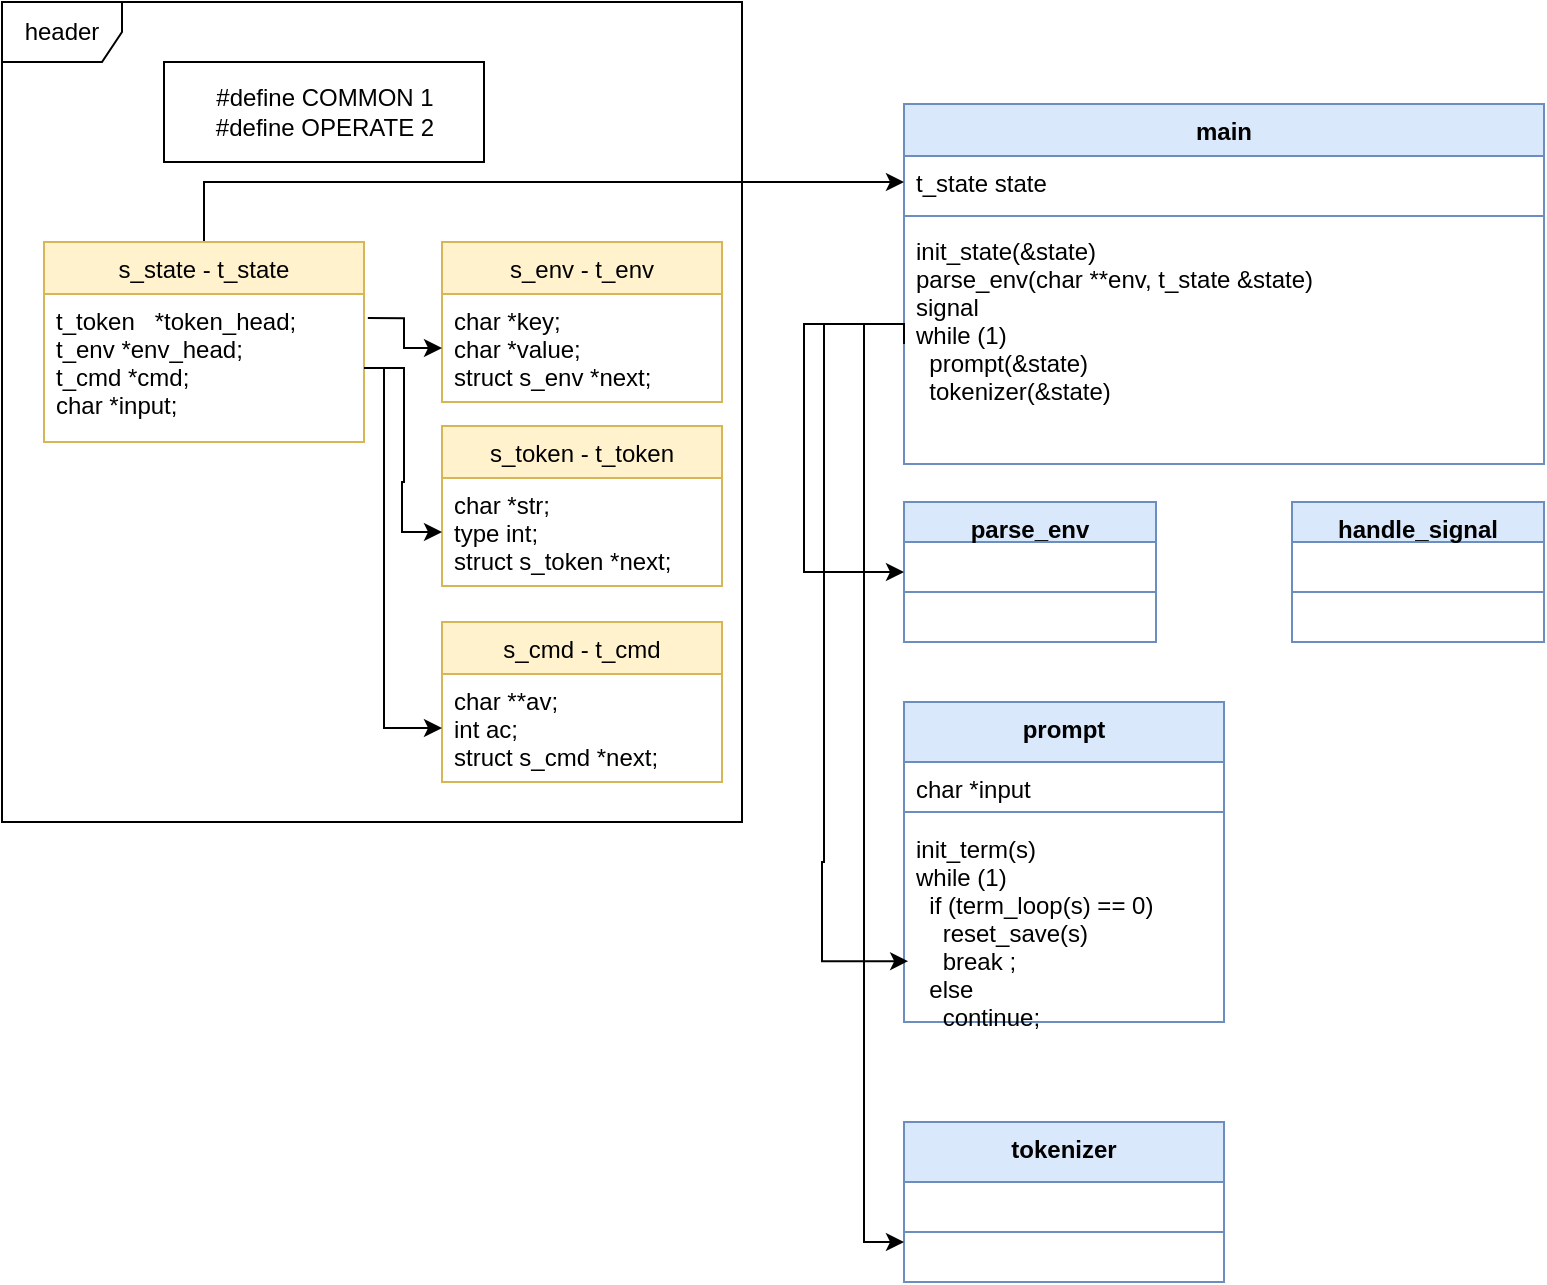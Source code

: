 <mxfile version="14.6.1" type="github">
  <diagram id="vPpmAZyfwJPQhjs65pCP" name="Page-1">
    <mxGraphModel dx="1970" dy="1827" grid="1" gridSize="10" guides="1" tooltips="1" connect="1" arrows="1" fold="1" page="1" pageScale="1" pageWidth="827" pageHeight="1169" math="0" shadow="0">
      <root>
        <mxCell id="0" />
        <mxCell id="1" parent="0" />
        <mxCell id="Ixk2TPtNxIe3ymc7RwaV-39" value="header&lt;br&gt;" style="shape=umlFrame;whiteSpace=wrap;html=1;" parent="1" vertex="1">
          <mxGeometry x="-530" y="-1120" width="370" height="410" as="geometry" />
        </mxCell>
        <mxCell id="Ixk2TPtNxIe3ymc7RwaV-2" value="main" style="swimlane;fontStyle=1;align=center;verticalAlign=top;childLayout=stackLayout;horizontal=1;startSize=26;horizontalStack=0;resizeParent=1;resizeParentMax=0;resizeLast=0;collapsible=1;marginBottom=0;fillColor=#dae8fc;strokeColor=#6c8ebf;" parent="1" vertex="1">
          <mxGeometry x="-79" y="-1069" width="320" height="180" as="geometry" />
        </mxCell>
        <mxCell id="Ixk2TPtNxIe3ymc7RwaV-3" value="t_state state" style="text;strokeColor=none;fillColor=none;align=left;verticalAlign=top;spacingLeft=4;spacingRight=4;overflow=hidden;rotatable=0;points=[[0,0.5],[1,0.5]];portConstraint=eastwest;" parent="Ixk2TPtNxIe3ymc7RwaV-2" vertex="1">
          <mxGeometry y="26" width="320" height="26" as="geometry" />
        </mxCell>
        <mxCell id="Ixk2TPtNxIe3ymc7RwaV-4" value="" style="line;strokeWidth=1;fillColor=#dae8fc;align=left;verticalAlign=middle;spacingTop=-1;spacingLeft=3;spacingRight=3;rotatable=0;labelPosition=right;points=[];portConstraint=eastwest;strokeColor=#6c8ebf;" parent="Ixk2TPtNxIe3ymc7RwaV-2" vertex="1">
          <mxGeometry y="52" width="320" height="8" as="geometry" />
        </mxCell>
        <mxCell id="Ixk2TPtNxIe3ymc7RwaV-5" value="init_state(&amp;state)&#xa;parse_env(char **env, t_state &amp;state)&#xa;signal&#xa;while (1)&#xa;  prompt(&amp;state)&#xa;  tokenizer(&amp;state)&#xa;" style="text;strokeColor=none;fillColor=none;align=left;verticalAlign=top;spacingLeft=4;spacingRight=4;overflow=hidden;rotatable=0;points=[[0,0.5],[1,0.5]];portConstraint=eastwest;" parent="Ixk2TPtNxIe3ymc7RwaV-2" vertex="1">
          <mxGeometry y="60" width="320" height="120" as="geometry" />
        </mxCell>
        <mxCell id="Ixk2TPtNxIe3ymc7RwaV-6" value="s_env - t_env" style="swimlane;fontStyle=0;childLayout=stackLayout;horizontal=1;startSize=26;fillColor=#fff2cc;horizontalStack=0;resizeParent=1;resizeParentMax=0;resizeLast=0;collapsible=1;marginBottom=0;strokeColor=#d6b656;" parent="1" vertex="1">
          <mxGeometry x="-310" y="-1000" width="140" height="80" as="geometry" />
        </mxCell>
        <mxCell id="Ixk2TPtNxIe3ymc7RwaV-7" value="char   *key; &#xa;char   *value; &#xa;struct s_env *next;" style="text;strokeColor=none;fillColor=none;align=left;verticalAlign=top;spacingLeft=4;spacingRight=4;overflow=hidden;rotatable=0;points=[[0,0.5],[1,0.5]];portConstraint=eastwest;" parent="Ixk2TPtNxIe3ymc7RwaV-6" vertex="1">
          <mxGeometry y="26" width="140" height="54" as="geometry" />
        </mxCell>
        <mxCell id="Ixk2TPtNxIe3ymc7RwaV-16" style="edgeStyle=orthogonalEdgeStyle;rounded=0;orthogonalLoop=1;jettySize=auto;html=1;exitX=0.5;exitY=0;exitDx=0;exitDy=0;entryX=0;entryY=0.5;entryDx=0;entryDy=0;" parent="1" source="Ixk2TPtNxIe3ymc7RwaV-11" target="Ixk2TPtNxIe3ymc7RwaV-3" edge="1">
          <mxGeometry relative="1" as="geometry" />
        </mxCell>
        <mxCell id="Ixk2TPtNxIe3ymc7RwaV-11" value="s_state - t_state" style="swimlane;fontStyle=0;childLayout=stackLayout;horizontal=1;startSize=26;fillColor=#fff2cc;horizontalStack=0;resizeParent=1;resizeParentMax=0;resizeLast=0;collapsible=1;marginBottom=0;strokeColor=#d6b656;" parent="1" vertex="1">
          <mxGeometry x="-509" y="-1000" width="160" height="100" as="geometry" />
        </mxCell>
        <mxCell id="Ixk2TPtNxIe3ymc7RwaV-12" value="t_token   *token_head; &#xa;t_env   *env_head; &#xa;t_cmd *cmd;&#xa;char   *input; &#xa;" style="text;strokeColor=none;fillColor=none;align=left;verticalAlign=top;spacingLeft=4;spacingRight=4;overflow=hidden;rotatable=0;points=[[0,0.5],[1,0.5]];portConstraint=eastwest;" parent="Ixk2TPtNxIe3ymc7RwaV-11" vertex="1">
          <mxGeometry y="26" width="160" height="74" as="geometry" />
        </mxCell>
        <mxCell id="Ixk2TPtNxIe3ymc7RwaV-15" style="edgeStyle=orthogonalEdgeStyle;rounded=0;orthogonalLoop=1;jettySize=auto;html=1;exitX=1.012;exitY=0.163;exitDx=0;exitDy=0;exitPerimeter=0;" parent="1" source="Ixk2TPtNxIe3ymc7RwaV-12" target="Ixk2TPtNxIe3ymc7RwaV-7" edge="1">
          <mxGeometry relative="1" as="geometry" />
        </mxCell>
        <mxCell id="Ixk2TPtNxIe3ymc7RwaV-17" value="parse_env" style="swimlane;fontStyle=1;align=center;verticalAlign=top;childLayout=stackLayout;horizontal=1;startSize=20;horizontalStack=0;resizeParent=1;resizeParentMax=0;resizeLast=0;collapsible=1;marginBottom=0;fillColor=#dae8fc;strokeColor=#6c8ebf;" parent="1" vertex="1">
          <mxGeometry x="-79" y="-870" width="126" height="70" as="geometry" />
        </mxCell>
        <mxCell id="Ixk2TPtNxIe3ymc7RwaV-19" value="" style="line;strokeWidth=1;fillColor=#dae8fc;align=left;verticalAlign=middle;spacingTop=-1;spacingLeft=3;spacingRight=3;rotatable=0;labelPosition=right;points=[];portConstraint=eastwest;strokeColor=#6c8ebf;" parent="Ixk2TPtNxIe3ymc7RwaV-17" vertex="1">
          <mxGeometry y="20" width="126" height="50" as="geometry" />
        </mxCell>
        <mxCell id="Ixk2TPtNxIe3ymc7RwaV-21" style="edgeStyle=orthogonalEdgeStyle;rounded=0;orthogonalLoop=1;jettySize=auto;html=1;exitX=0;exitY=0.5;exitDx=0;exitDy=0;entryX=0;entryY=0.5;entryDx=0;entryDy=0;" parent="1" source="Ixk2TPtNxIe3ymc7RwaV-5" target="Ixk2TPtNxIe3ymc7RwaV-17" edge="1">
          <mxGeometry relative="1" as="geometry">
            <mxPoint x="-119" y="-790.0" as="targetPoint" />
            <Array as="points">
              <mxPoint x="-129" y="-959" />
              <mxPoint x="-129" y="-835" />
            </Array>
          </mxGeometry>
        </mxCell>
        <mxCell id="Ixk2TPtNxIe3ymc7RwaV-22" value="prompt&#xa;" style="swimlane;fontStyle=1;align=center;verticalAlign=top;childLayout=stackLayout;horizontal=1;startSize=30;horizontalStack=0;resizeParent=1;resizeParentMax=0;resizeLast=0;collapsible=1;marginBottom=0;fillColor=#dae8fc;strokeColor=#6c8ebf;" parent="1" vertex="1">
          <mxGeometry x="-79" y="-770" width="160" height="160" as="geometry" />
        </mxCell>
        <mxCell id="Ixk2TPtNxIe3ymc7RwaV-25" value="char *input&#xa;" style="text;strokeColor=none;fillColor=none;align=left;verticalAlign=top;spacingLeft=4;spacingRight=4;overflow=hidden;rotatable=0;points=[[0,0.5],[1,0.5]];portConstraint=eastwest;" parent="Ixk2TPtNxIe3ymc7RwaV-22" vertex="1">
          <mxGeometry y="30" width="160" height="20" as="geometry" />
        </mxCell>
        <mxCell id="Ixk2TPtNxIe3ymc7RwaV-24" value="" style="line;strokeWidth=1;fillColor=#dae8fc;align=left;verticalAlign=middle;spacingTop=-1;spacingLeft=3;spacingRight=3;rotatable=0;labelPosition=right;points=[];portConstraint=eastwest;strokeColor=#6c8ebf;" parent="Ixk2TPtNxIe3ymc7RwaV-22" vertex="1">
          <mxGeometry y="50" width="160" height="10" as="geometry" />
        </mxCell>
        <mxCell id="Ixk2TPtNxIe3ymc7RwaV-27" value="init_term(s)&#xa;while (1)&#xa;  if (term_loop(s) == 0)&#xa;    reset_save(s)&#xa;    break ;&#xa;  else&#xa;    continue;" style="text;strokeColor=none;fillColor=none;align=left;verticalAlign=top;spacingLeft=4;spacingRight=4;overflow=hidden;rotatable=0;points=[[0,0.5],[1,0.5]];portConstraint=eastwest;" parent="Ixk2TPtNxIe3ymc7RwaV-22" vertex="1">
          <mxGeometry y="60" width="160" height="100" as="geometry" />
        </mxCell>
        <mxCell id="Ixk2TPtNxIe3ymc7RwaV-26" style="edgeStyle=orthogonalEdgeStyle;rounded=0;orthogonalLoop=1;jettySize=auto;html=1;exitX=0;exitY=0.5;exitDx=0;exitDy=0;entryX=0.013;entryY=0.696;entryDx=0;entryDy=0;entryPerimeter=0;" parent="1" source="Ixk2TPtNxIe3ymc7RwaV-5" target="Ixk2TPtNxIe3ymc7RwaV-27" edge="1">
          <mxGeometry relative="1" as="geometry">
            <mxPoint x="-115" y="-791.0" as="targetPoint" />
            <Array as="points">
              <mxPoint x="-79" y="-959" />
              <mxPoint x="-119" y="-959" />
              <mxPoint x="-119" y="-690" />
              <mxPoint x="-120" y="-690" />
              <mxPoint x="-120" y="-640" />
            </Array>
          </mxGeometry>
        </mxCell>
        <mxCell id="Ixk2TPtNxIe3ymc7RwaV-28" value="tokenizer" style="swimlane;fontStyle=1;align=center;verticalAlign=top;childLayout=stackLayout;horizontal=1;startSize=30;horizontalStack=0;resizeParent=1;resizeParentMax=0;resizeLast=0;collapsible=1;marginBottom=0;fillColor=#dae8fc;strokeColor=#6c8ebf;" parent="1" vertex="1">
          <mxGeometry x="-79" y="-560" width="160" height="80" as="geometry" />
        </mxCell>
        <mxCell id="Ixk2TPtNxIe3ymc7RwaV-30" value="" style="line;strokeWidth=1;fillColor=#dae8fc;align=left;verticalAlign=middle;spacingTop=-1;spacingLeft=3;spacingRight=3;rotatable=0;labelPosition=right;points=[];portConstraint=eastwest;strokeColor=#6c8ebf;" parent="Ixk2TPtNxIe3ymc7RwaV-28" vertex="1">
          <mxGeometry y="30" width="160" height="50" as="geometry" />
        </mxCell>
        <mxCell id="Ixk2TPtNxIe3ymc7RwaV-32" style="edgeStyle=orthogonalEdgeStyle;rounded=0;orthogonalLoop=1;jettySize=auto;html=1;exitX=0;exitY=0.5;exitDx=0;exitDy=0;entryX=0;entryY=0.75;entryDx=0;entryDy=0;" parent="1" source="Ixk2TPtNxIe3ymc7RwaV-5" target="Ixk2TPtNxIe3ymc7RwaV-28" edge="1">
          <mxGeometry relative="1" as="geometry">
            <mxPoint x="-115" y="-577.0" as="targetPoint" />
            <Array as="points">
              <mxPoint x="-79" y="-959" />
              <mxPoint x="-99" y="-959" />
              <mxPoint x="-99" y="-500" />
            </Array>
          </mxGeometry>
        </mxCell>
        <mxCell id="Ixk2TPtNxIe3ymc7RwaV-34" value="s_token - t_token" style="swimlane;fontStyle=0;childLayout=stackLayout;horizontal=1;startSize=26;fillColor=#fff2cc;horizontalStack=0;resizeParent=1;resizeParentMax=0;resizeLast=0;collapsible=1;marginBottom=0;strokeColor=#d6b656;" parent="1" vertex="1">
          <mxGeometry x="-310" y="-908" width="140" height="80" as="geometry" />
        </mxCell>
        <mxCell id="Ixk2TPtNxIe3ymc7RwaV-35" value="char   *str; &#xa;type int; &#xa;struct s_token *next;" style="text;strokeColor=none;fillColor=none;align=left;verticalAlign=top;spacingLeft=4;spacingRight=4;overflow=hidden;rotatable=0;points=[[0,0.5],[1,0.5]];portConstraint=eastwest;" parent="Ixk2TPtNxIe3ymc7RwaV-34" vertex="1">
          <mxGeometry y="26" width="140" height="54" as="geometry" />
        </mxCell>
        <mxCell id="Ixk2TPtNxIe3ymc7RwaV-36" style="edgeStyle=orthogonalEdgeStyle;rounded=0;orthogonalLoop=1;jettySize=auto;html=1;exitX=1;exitY=0.5;exitDx=0;exitDy=0;entryX=0;entryY=0.5;entryDx=0;entryDy=0;" parent="1" source="Ixk2TPtNxIe3ymc7RwaV-12" target="Ixk2TPtNxIe3ymc7RwaV-35" edge="1">
          <mxGeometry relative="1" as="geometry" />
        </mxCell>
        <mxCell id="Ixk2TPtNxIe3ymc7RwaV-40" value="&lt;div&gt;#define COMMON 1&lt;/div&gt;&lt;div&gt;#define OPERATE 2&lt;/div&gt;" style="html=1;fillColor=none;align=center;" parent="1" vertex="1">
          <mxGeometry x="-449" y="-1090" width="160" height="50" as="geometry" />
        </mxCell>
        <mxCell id="DFaYo-LoWVJwSwJaPACe-1" value="handle_signal" style="swimlane;fontStyle=1;align=center;verticalAlign=top;childLayout=stackLayout;horizontal=1;startSize=20;horizontalStack=0;resizeParent=1;resizeParentMax=0;resizeLast=0;collapsible=1;marginBottom=0;fillColor=#dae8fc;strokeColor=#6c8ebf;" parent="1" vertex="1">
          <mxGeometry x="115" y="-870" width="126" height="70" as="geometry" />
        </mxCell>
        <mxCell id="DFaYo-LoWVJwSwJaPACe-2" value="" style="line;strokeWidth=1;fillColor=#dae8fc;align=left;verticalAlign=middle;spacingTop=-1;spacingLeft=3;spacingRight=3;rotatable=0;labelPosition=right;points=[];portConstraint=eastwest;strokeColor=#6c8ebf;" parent="DFaYo-LoWVJwSwJaPACe-1" vertex="1">
          <mxGeometry y="20" width="126" height="50" as="geometry" />
        </mxCell>
        <mxCell id="DFaYo-LoWVJwSwJaPACe-3" value="s_cmd - t_cmd" style="swimlane;fontStyle=0;childLayout=stackLayout;horizontal=1;startSize=26;fillColor=#fff2cc;horizontalStack=0;resizeParent=1;resizeParentMax=0;resizeLast=0;collapsible=1;marginBottom=0;strokeColor=#d6b656;" parent="1" vertex="1">
          <mxGeometry x="-310" y="-810" width="140" height="80" as="geometry" />
        </mxCell>
        <mxCell id="DFaYo-LoWVJwSwJaPACe-4" value="char   **av; &#xa;int ac;&#xa;struct s_cmd *next;" style="text;strokeColor=none;fillColor=none;align=left;verticalAlign=top;spacingLeft=4;spacingRight=4;overflow=hidden;rotatable=0;points=[[0,0.5],[1,0.5]];portConstraint=eastwest;" parent="DFaYo-LoWVJwSwJaPACe-3" vertex="1">
          <mxGeometry y="26" width="140" height="54" as="geometry" />
        </mxCell>
        <mxCell id="DFaYo-LoWVJwSwJaPACe-5" style="edgeStyle=orthogonalEdgeStyle;rounded=0;orthogonalLoop=1;jettySize=auto;html=1;" parent="1" source="Ixk2TPtNxIe3ymc7RwaV-12" target="DFaYo-LoWVJwSwJaPACe-4" edge="1">
          <mxGeometry relative="1" as="geometry">
            <Array as="points">
              <mxPoint x="-339" y="-937" />
              <mxPoint x="-339" y="-757" />
            </Array>
          </mxGeometry>
        </mxCell>
      </root>
    </mxGraphModel>
  </diagram>
</mxfile>
